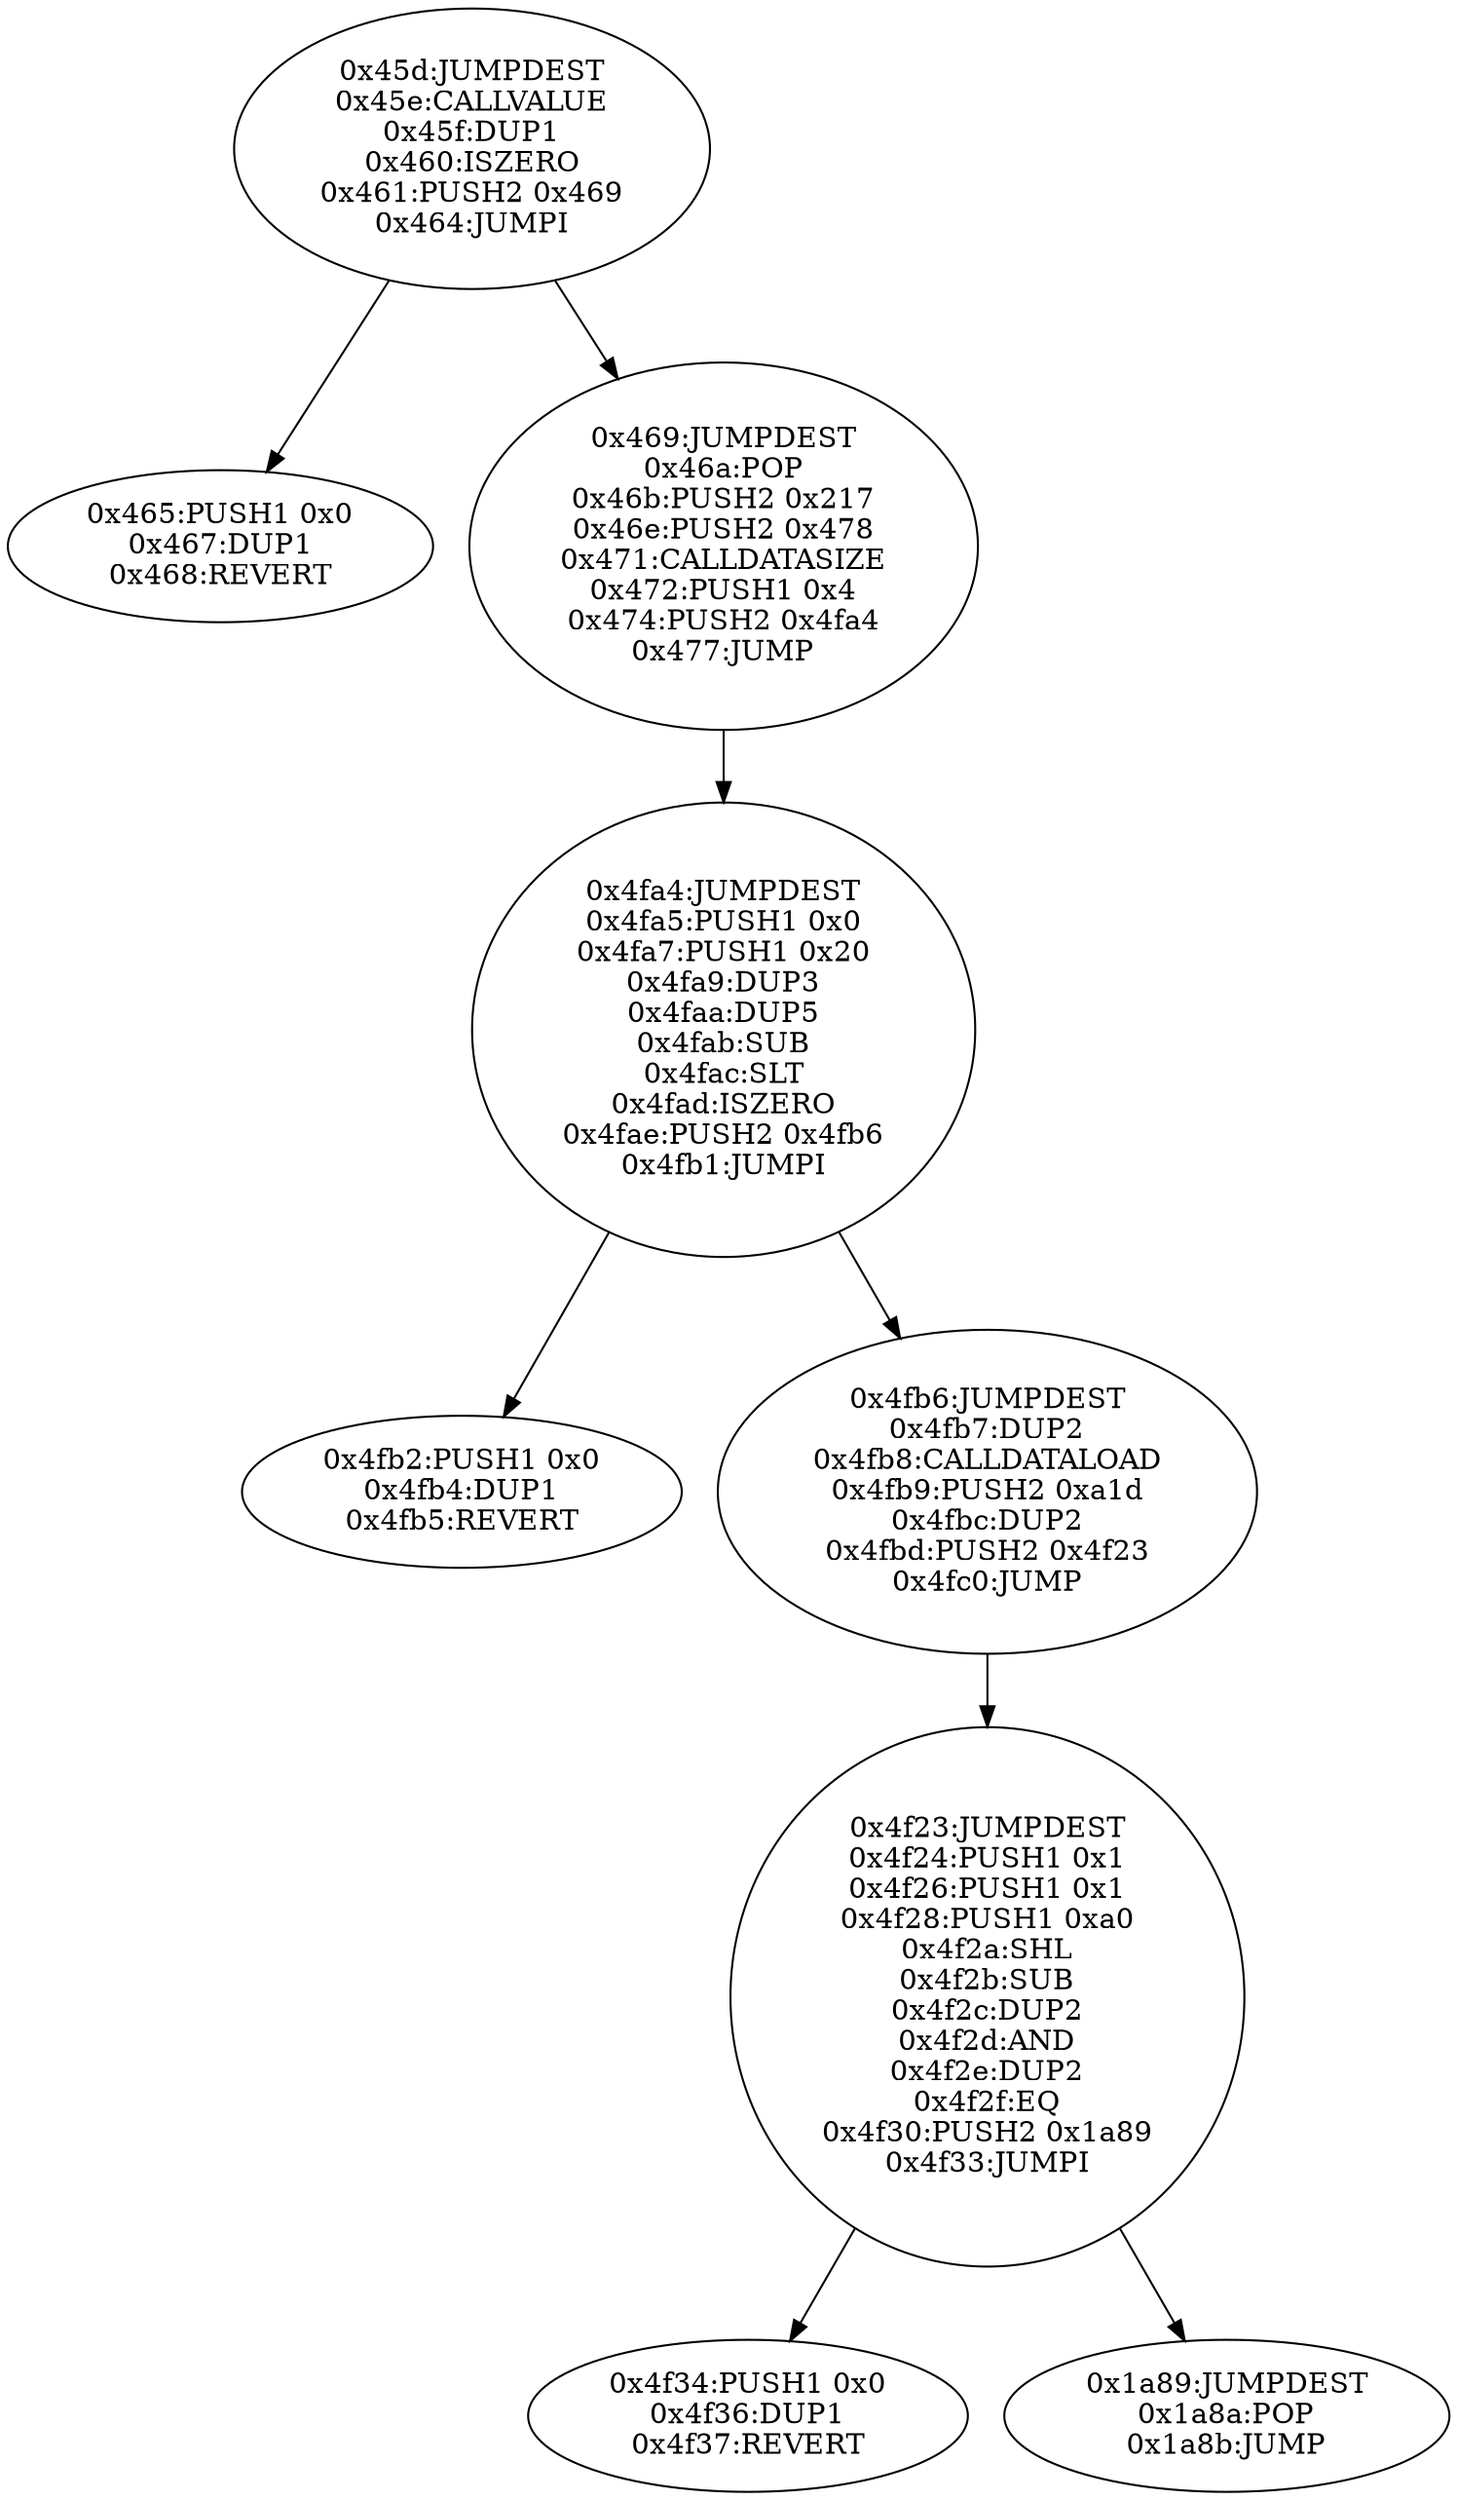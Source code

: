 digraph{
1117[label="0x45d:JUMPDEST
0x45e:CALLVALUE
0x45f:DUP1
0x460:ISZERO
0x461:PUSH2 0x469
0x464:JUMPI"]
1117 -> 1125
1117 -> 1129
1125[label="0x465:PUSH1 0x0
0x467:DUP1
0x468:REVERT"]
1129[label="0x469:JUMPDEST
0x46a:POP
0x46b:PUSH2 0x217
0x46e:PUSH2 0x478
0x471:CALLDATASIZE
0x472:PUSH1 0x4
0x474:PUSH2 0x4fa4
0x477:JUMP"]
1129 -> 20388
20388[label="0x4fa4:JUMPDEST
0x4fa5:PUSH1 0x0
0x4fa7:PUSH1 0x20
0x4fa9:DUP3
0x4faa:DUP5
0x4fab:SUB
0x4fac:SLT
0x4fad:ISZERO
0x4fae:PUSH2 0x4fb6
0x4fb1:JUMPI"]
20388 -> 20402
20388 -> 20406
20402[label="0x4fb2:PUSH1 0x0
0x4fb4:DUP1
0x4fb5:REVERT"]
20406[label="0x4fb6:JUMPDEST
0x4fb7:DUP2
0x4fb8:CALLDATALOAD
0x4fb9:PUSH2 0xa1d
0x4fbc:DUP2
0x4fbd:PUSH2 0x4f23
0x4fc0:JUMP"]
20406 -> 20259
20259[label="0x4f23:JUMPDEST
0x4f24:PUSH1 0x1
0x4f26:PUSH1 0x1
0x4f28:PUSH1 0xa0
0x4f2a:SHL
0x4f2b:SUB
0x4f2c:DUP2
0x4f2d:AND
0x4f2e:DUP2
0x4f2f:EQ
0x4f30:PUSH2 0x1a89
0x4f33:JUMPI"]
20259 -> 20276
20259 -> 6793
20276[label="0x4f34:PUSH1 0x0
0x4f36:DUP1
0x4f37:REVERT"]
6793[label="0x1a89:JUMPDEST
0x1a8a:POP
0x1a8b:JUMP"]

}